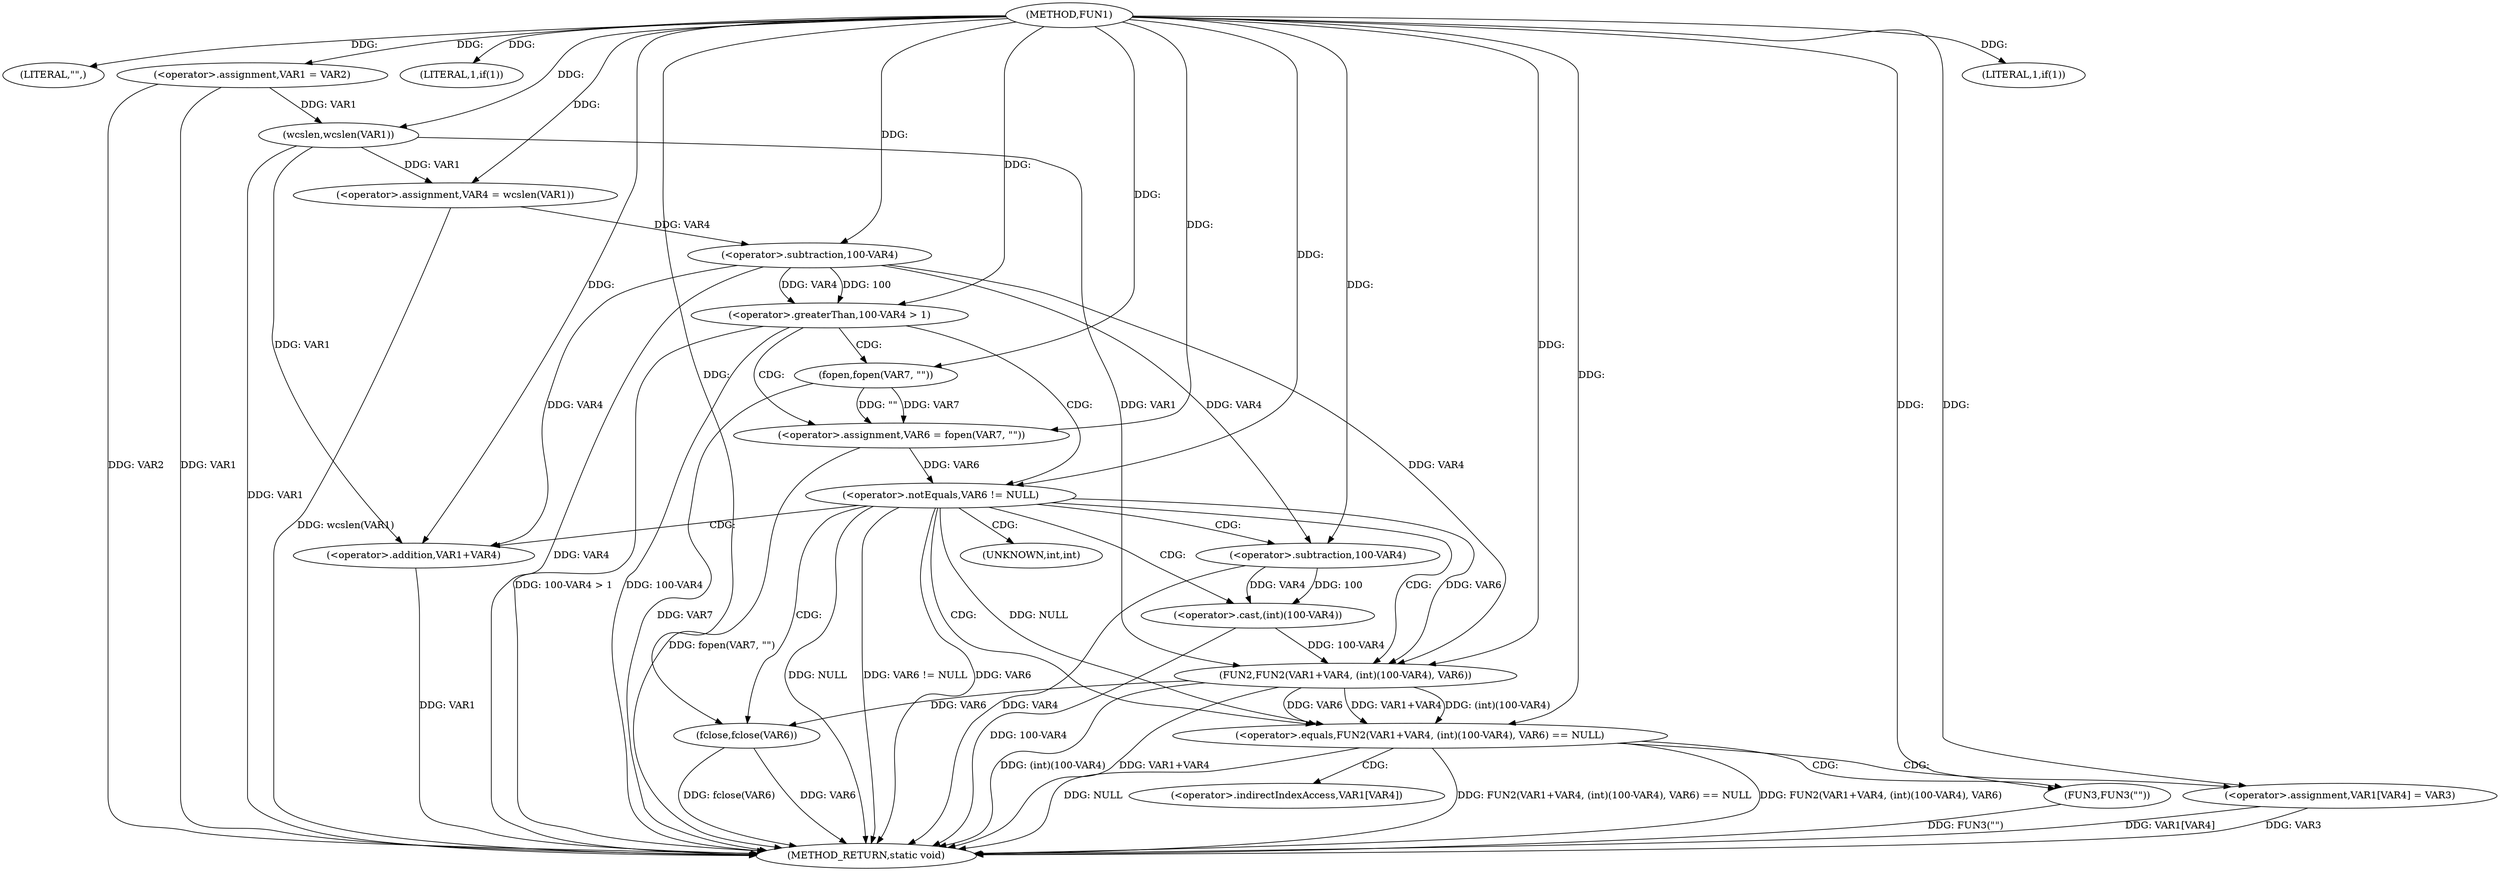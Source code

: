 digraph FUN1 {  
"1000100" [label = "(METHOD,FUN1)" ]
"1000160" [label = "(METHOD_RETURN,static void)" ]
"1000103" [label = "(LITERAL,\"\",)" ]
"1000104" [label = "(<operator>.assignment,VAR1 = VAR2)" ]
"1000108" [label = "(LITERAL,1,if(1))" ]
"1000112" [label = "(<operator>.assignment,VAR4 = wcslen(VAR1))" ]
"1000114" [label = "(wcslen,wcslen(VAR1))" ]
"1000118" [label = "(<operator>.greaterThan,100-VAR4 > 1)" ]
"1000119" [label = "(<operator>.subtraction,100-VAR4)" ]
"1000124" [label = "(<operator>.assignment,VAR6 = fopen(VAR7, \"\"))" ]
"1000126" [label = "(fopen,fopen(VAR7, \"\"))" ]
"1000130" [label = "(<operator>.notEquals,VAR6 != NULL)" ]
"1000135" [label = "(<operator>.equals,FUN2(VAR1+VAR4, (int)(100-VAR4), VAR6) == NULL)" ]
"1000136" [label = "(FUN2,FUN2(VAR1+VAR4, (int)(100-VAR4), VAR6))" ]
"1000137" [label = "(<operator>.addition,VAR1+VAR4)" ]
"1000140" [label = "(<operator>.cast,(int)(100-VAR4))" ]
"1000142" [label = "(<operator>.subtraction,100-VAR4)" ]
"1000148" [label = "(FUN3,FUN3(\"\"))" ]
"1000150" [label = "(<operator>.assignment,VAR1[VAR4] = VAR3)" ]
"1000155" [label = "(fclose,fclose(VAR6))" ]
"1000158" [label = "(LITERAL,1,if(1))" ]
"1000141" [label = "(UNKNOWN,int,int)" ]
"1000151" [label = "(<operator>.indirectIndexAccess,VAR1[VAR4])" ]
  "1000140" -> "1000160"  [ label = "DDG: 100-VAR4"] 
  "1000150" -> "1000160"  [ label = "DDG: VAR1[VAR4]"] 
  "1000104" -> "1000160"  [ label = "DDG: VAR1"] 
  "1000112" -> "1000160"  [ label = "DDG: wcslen(VAR1)"] 
  "1000130" -> "1000160"  [ label = "DDG: NULL"] 
  "1000136" -> "1000160"  [ label = "DDG: (int)(100-VAR4)"] 
  "1000148" -> "1000160"  [ label = "DDG: FUN3(\"\")"] 
  "1000126" -> "1000160"  [ label = "DDG: VAR7"] 
  "1000118" -> "1000160"  [ label = "DDG: 100-VAR4 > 1"] 
  "1000150" -> "1000160"  [ label = "DDG: VAR3"] 
  "1000135" -> "1000160"  [ label = "DDG: FUN2(VAR1+VAR4, (int)(100-VAR4), VAR6) == NULL"] 
  "1000135" -> "1000160"  [ label = "DDG: FUN2(VAR1+VAR4, (int)(100-VAR4), VAR6)"] 
  "1000118" -> "1000160"  [ label = "DDG: 100-VAR4"] 
  "1000135" -> "1000160"  [ label = "DDG: NULL"] 
  "1000130" -> "1000160"  [ label = "DDG: VAR6 != NULL"] 
  "1000124" -> "1000160"  [ label = "DDG: fopen(VAR7, \"\")"] 
  "1000155" -> "1000160"  [ label = "DDG: fclose(VAR6)"] 
  "1000142" -> "1000160"  [ label = "DDG: VAR4"] 
  "1000114" -> "1000160"  [ label = "DDG: VAR1"] 
  "1000119" -> "1000160"  [ label = "DDG: VAR4"] 
  "1000155" -> "1000160"  [ label = "DDG: VAR6"] 
  "1000137" -> "1000160"  [ label = "DDG: VAR1"] 
  "1000136" -> "1000160"  [ label = "DDG: VAR1+VAR4"] 
  "1000104" -> "1000160"  [ label = "DDG: VAR2"] 
  "1000130" -> "1000160"  [ label = "DDG: VAR6"] 
  "1000100" -> "1000103"  [ label = "DDG: "] 
  "1000100" -> "1000104"  [ label = "DDG: "] 
  "1000100" -> "1000108"  [ label = "DDG: "] 
  "1000114" -> "1000112"  [ label = "DDG: VAR1"] 
  "1000100" -> "1000112"  [ label = "DDG: "] 
  "1000104" -> "1000114"  [ label = "DDG: VAR1"] 
  "1000100" -> "1000114"  [ label = "DDG: "] 
  "1000119" -> "1000118"  [ label = "DDG: 100"] 
  "1000119" -> "1000118"  [ label = "DDG: VAR4"] 
  "1000100" -> "1000119"  [ label = "DDG: "] 
  "1000112" -> "1000119"  [ label = "DDG: VAR4"] 
  "1000100" -> "1000118"  [ label = "DDG: "] 
  "1000126" -> "1000124"  [ label = "DDG: VAR7"] 
  "1000126" -> "1000124"  [ label = "DDG: \"\""] 
  "1000100" -> "1000124"  [ label = "DDG: "] 
  "1000100" -> "1000126"  [ label = "DDG: "] 
  "1000124" -> "1000130"  [ label = "DDG: VAR6"] 
  "1000100" -> "1000130"  [ label = "DDG: "] 
  "1000136" -> "1000135"  [ label = "DDG: VAR1+VAR4"] 
  "1000136" -> "1000135"  [ label = "DDG: (int)(100-VAR4)"] 
  "1000136" -> "1000135"  [ label = "DDG: VAR6"] 
  "1000114" -> "1000136"  [ label = "DDG: VAR1"] 
  "1000100" -> "1000136"  [ label = "DDG: "] 
  "1000119" -> "1000136"  [ label = "DDG: VAR4"] 
  "1000114" -> "1000137"  [ label = "DDG: VAR1"] 
  "1000100" -> "1000137"  [ label = "DDG: "] 
  "1000119" -> "1000137"  [ label = "DDG: VAR4"] 
  "1000140" -> "1000136"  [ label = "DDG: 100-VAR4"] 
  "1000142" -> "1000140"  [ label = "DDG: 100"] 
  "1000142" -> "1000140"  [ label = "DDG: VAR4"] 
  "1000100" -> "1000142"  [ label = "DDG: "] 
  "1000119" -> "1000142"  [ label = "DDG: VAR4"] 
  "1000130" -> "1000136"  [ label = "DDG: VAR6"] 
  "1000130" -> "1000135"  [ label = "DDG: NULL"] 
  "1000100" -> "1000135"  [ label = "DDG: "] 
  "1000100" -> "1000148"  [ label = "DDG: "] 
  "1000100" -> "1000150"  [ label = "DDG: "] 
  "1000136" -> "1000155"  [ label = "DDG: VAR6"] 
  "1000100" -> "1000155"  [ label = "DDG: "] 
  "1000100" -> "1000158"  [ label = "DDG: "] 
  "1000118" -> "1000126"  [ label = "CDG: "] 
  "1000118" -> "1000124"  [ label = "CDG: "] 
  "1000118" -> "1000130"  [ label = "CDG: "] 
  "1000130" -> "1000142"  [ label = "CDG: "] 
  "1000130" -> "1000155"  [ label = "CDG: "] 
  "1000130" -> "1000137"  [ label = "CDG: "] 
  "1000130" -> "1000141"  [ label = "CDG: "] 
  "1000130" -> "1000135"  [ label = "CDG: "] 
  "1000130" -> "1000136"  [ label = "CDG: "] 
  "1000130" -> "1000140"  [ label = "CDG: "] 
  "1000135" -> "1000151"  [ label = "CDG: "] 
  "1000135" -> "1000150"  [ label = "CDG: "] 
  "1000135" -> "1000148"  [ label = "CDG: "] 
}
